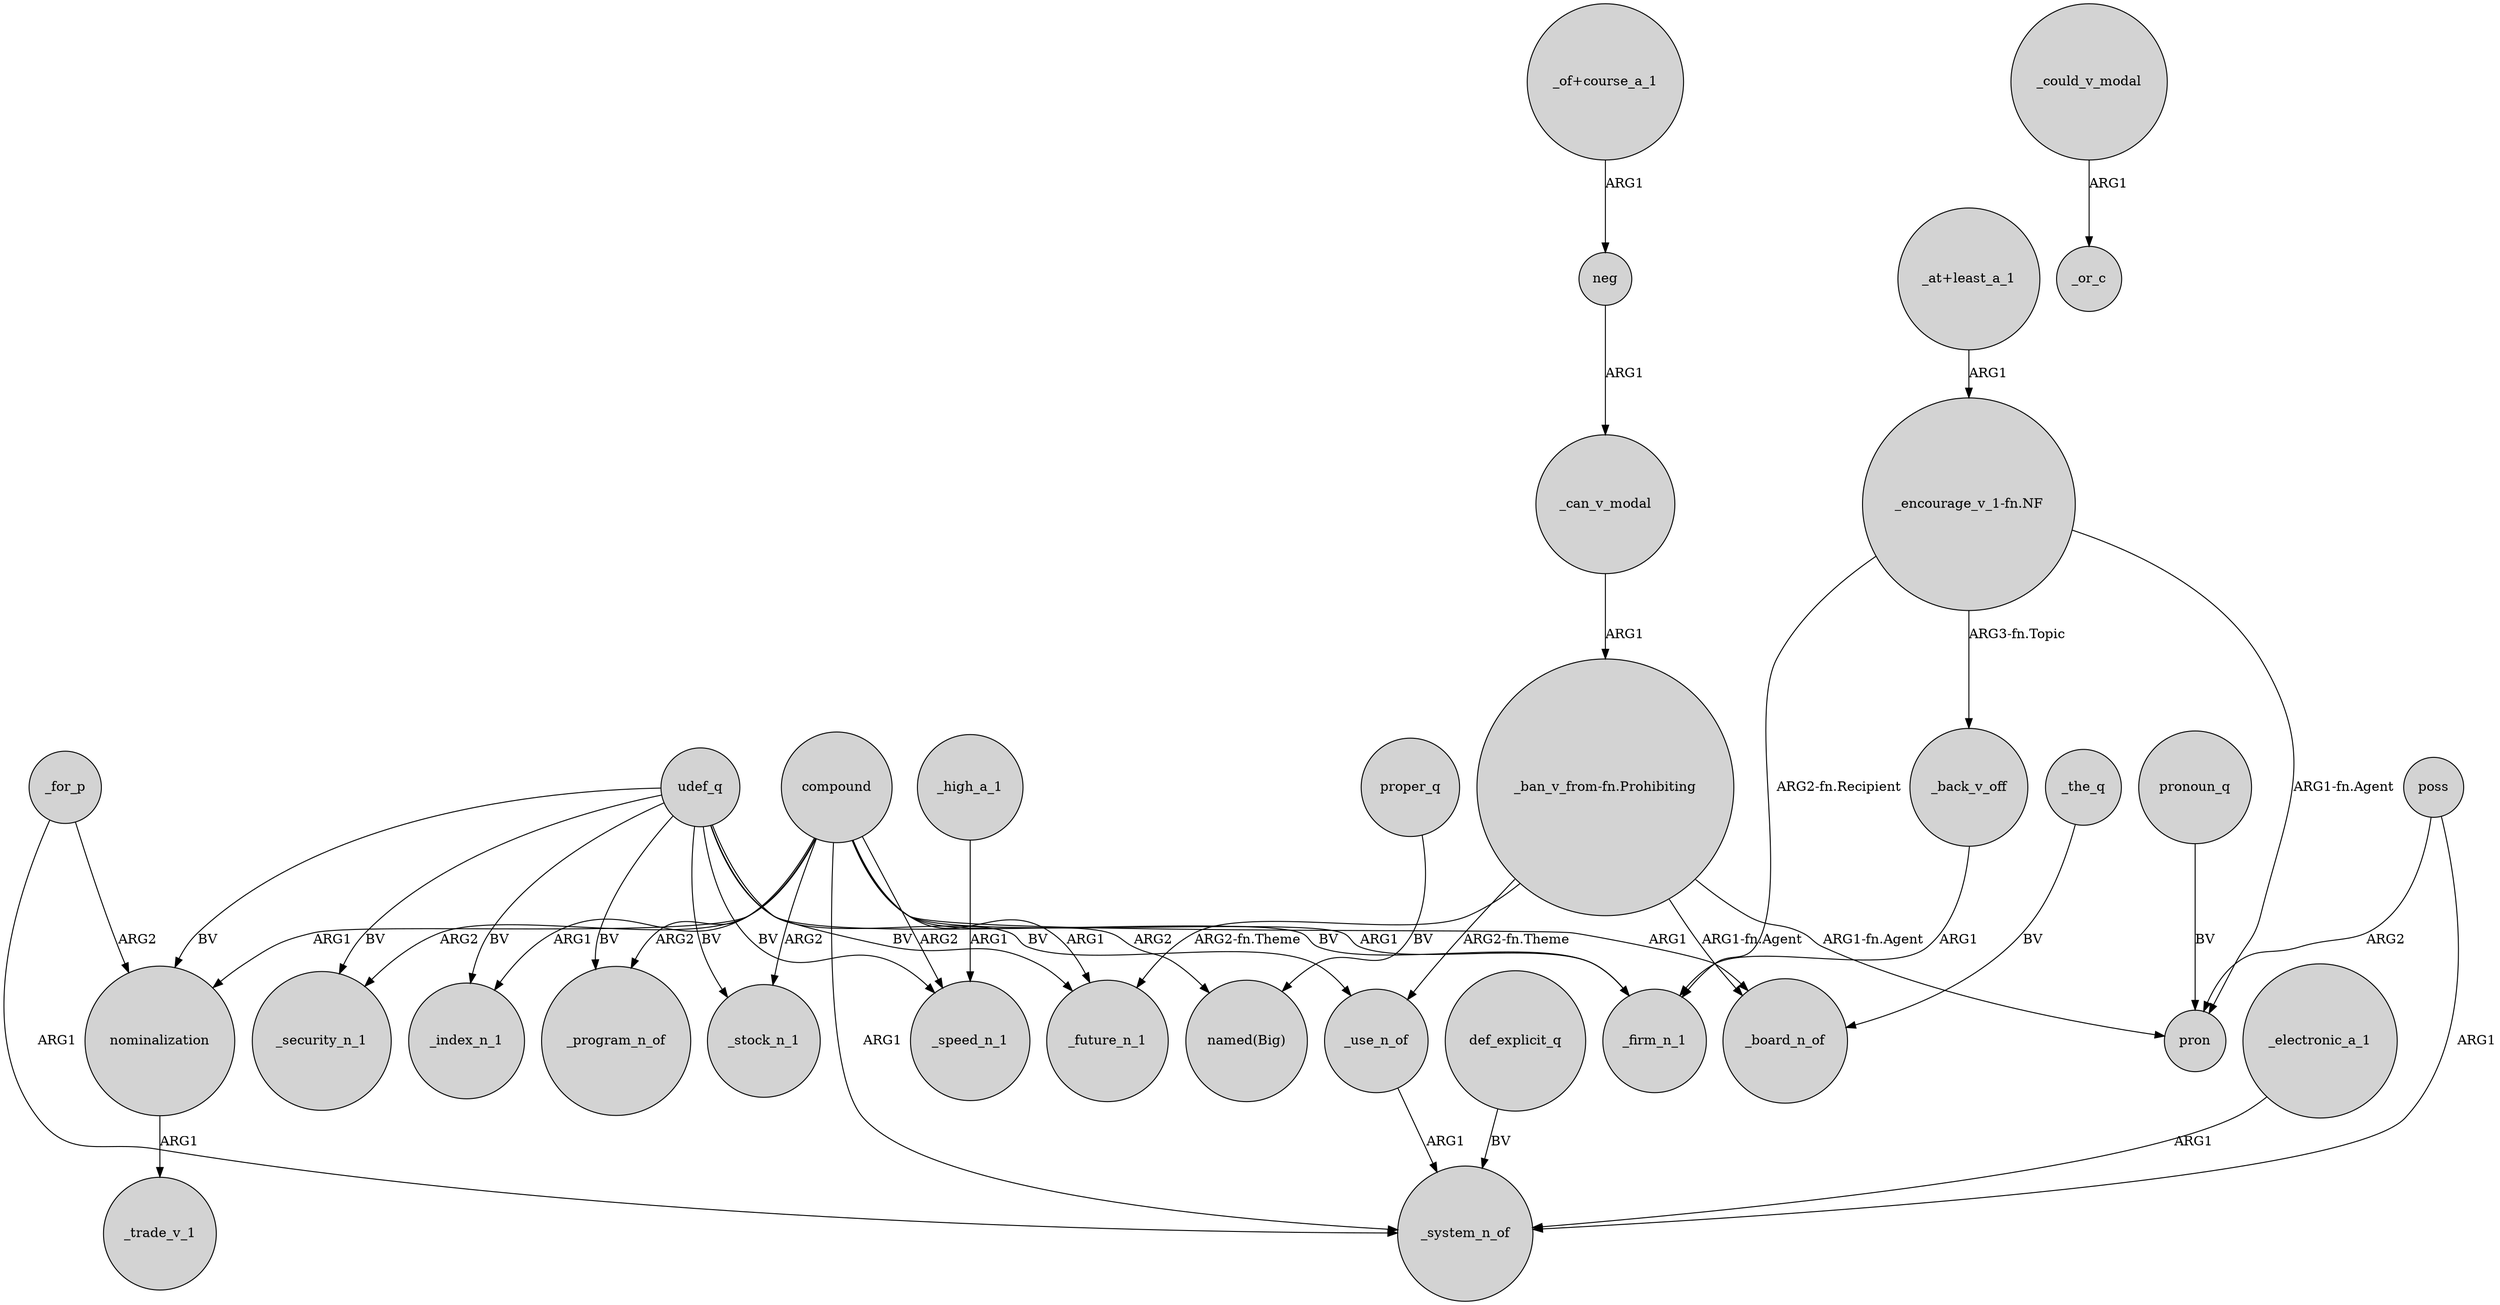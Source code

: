 digraph {
	node [shape=circle style=filled]
	"_ban_v_from-fn.Prohibiting" -> pron [label="ARG1-fn.Agent"]
	compound -> _program_n_of [label=ARG2]
	udef_q -> _speed_n_1 [label=BV]
	compound -> _future_n_1 [label=ARG1]
	poss -> pron [label=ARG2]
	compound -> _system_n_of [label=ARG1]
	compound -> _board_n_of [label=ARG1]
	compound -> _speed_n_1 [label=ARG2]
	"_encourage_v_1-fn.NF" -> pron [label="ARG1-fn.Agent"]
	udef_q -> _use_n_of [label=BV]
	compound -> _security_n_1 [label=ARG2]
	_for_p -> nominalization [label=ARG2]
	udef_q -> _firm_n_1 [label=BV]
	_can_v_modal -> "_ban_v_from-fn.Prohibiting" [label=ARG1]
	poss -> _system_n_of [label=ARG1]
	def_explicit_q -> _system_n_of [label=BV]
	udef_q -> _program_n_of [label=BV]
	udef_q -> _index_n_1 [label=BV]
	nominalization -> _trade_v_1 [label=ARG1]
	_for_p -> _system_n_of [label=ARG1]
	"_ban_v_from-fn.Prohibiting" -> _board_n_of [label="ARG1-fn.Agent"]
	"_encourage_v_1-fn.NF" -> _firm_n_1 [label="ARG2-fn.Recipient"]
	compound -> _stock_n_1 [label=ARG2]
	_could_v_modal -> _or_c [label=ARG1]
	pronoun_q -> pron [label=BV]
	udef_q -> _stock_n_1 [label=BV]
	udef_q -> _security_n_1 [label=BV]
	"_encourage_v_1-fn.NF" -> _back_v_off [label="ARG3-fn.Topic"]
	_back_v_off -> _firm_n_1 [label=ARG1]
	_the_q -> _board_n_of [label=BV]
	_electronic_a_1 -> _system_n_of [label=ARG1]
	udef_q -> _future_n_1 [label=BV]
	compound -> _firm_n_1 [label=ARG1]
	_high_a_1 -> _speed_n_1 [label=ARG1]
	udef_q -> nominalization [label=BV]
	"_ban_v_from-fn.Prohibiting" -> _use_n_of [label="ARG2-fn.Theme"]
	"_of+course_a_1" -> neg [label=ARG1]
	"_ban_v_from-fn.Prohibiting" -> _future_n_1 [label="ARG2-fn.Theme"]
	_use_n_of -> _system_n_of [label=ARG1]
	compound -> "named(Big)" [label=ARG2]
	compound -> nominalization [label=ARG1]
	"_at+least_a_1" -> "_encourage_v_1-fn.NF" [label=ARG1]
	neg -> _can_v_modal [label=ARG1]
	compound -> _index_n_1 [label=ARG1]
	proper_q -> "named(Big)" [label=BV]
}
